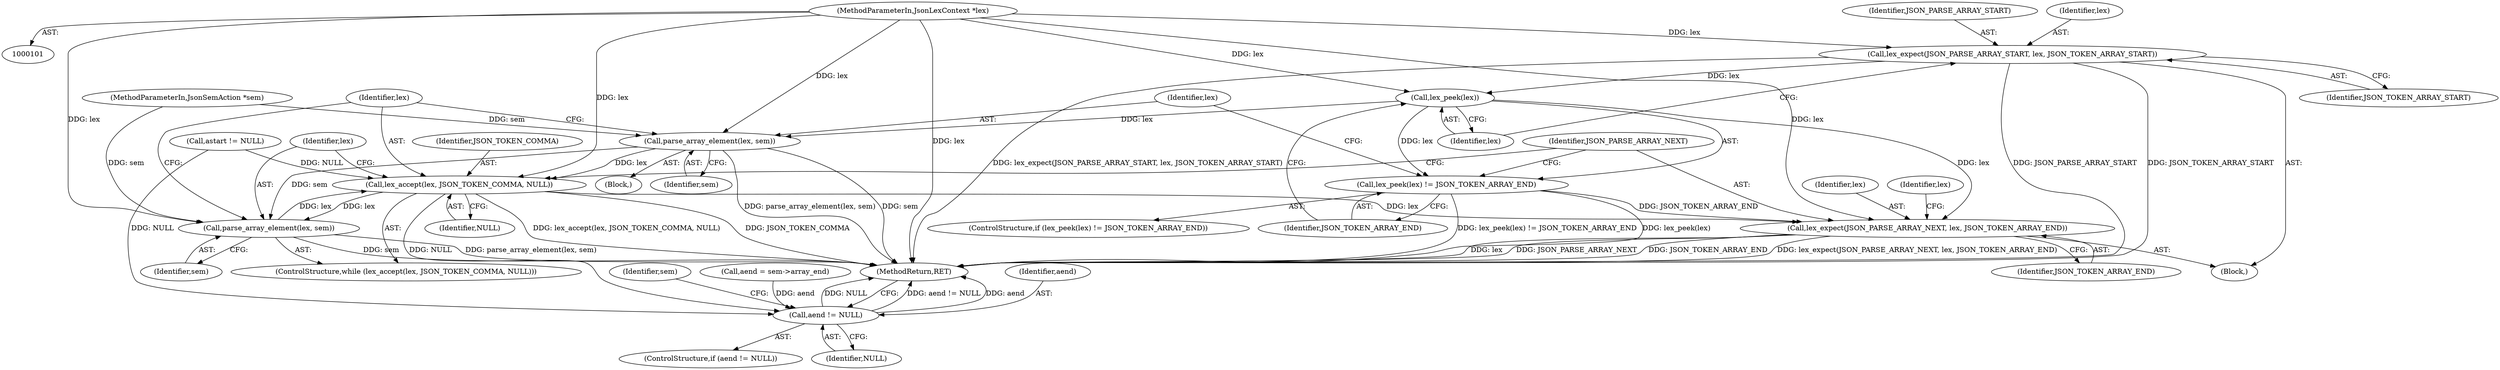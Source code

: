 digraph "0_postgresql_08fa47c4850cea32c3116665975bca219fbf2fe6_0@pointer" {
"1000102" [label="(MethodParameterIn,JsonLexContext *lex)"];
"1000142" [label="(Call,lex_expect(JSON_PARSE_ARRAY_START, lex, JSON_TOKEN_ARRAY_START))"];
"1000148" [label="(Call,lex_peek(lex))"];
"1000147" [label="(Call,lex_peek(lex) != JSON_TOKEN_ARRAY_END)"];
"1000163" [label="(Call,lex_expect(JSON_PARSE_ARRAY_NEXT, lex, JSON_TOKEN_ARRAY_END))"];
"1000152" [label="(Call,parse_array_element(lex, sem))"];
"1000156" [label="(Call,lex_accept(lex, JSON_TOKEN_COMMA, NULL))"];
"1000160" [label="(Call,parse_array_element(lex, sem))"];
"1000172" [label="(Call,aend != NULL)"];
"1000166" [label="(Identifier,JSON_TOKEN_ARRAY_END)"];
"1000151" [label="(Block,)"];
"1000177" [label="(Identifier,sem)"];
"1000143" [label="(Identifier,JSON_PARSE_ARRAY_START)"];
"1000157" [label="(Identifier,lex)"];
"1000155" [label="(ControlStructure,while (lex_accept(lex, JSON_TOKEN_COMMA, NULL)))"];
"1000104" [label="(Block,)"];
"1000171" [label="(ControlStructure,if (aend != NULL))"];
"1000165" [label="(Identifier,lex)"];
"1000161" [label="(Identifier,lex)"];
"1000142" [label="(Call,lex_expect(JSON_PARSE_ARRAY_START, lex, JSON_TOKEN_ARRAY_START))"];
"1000156" [label="(Call,lex_accept(lex, JSON_TOKEN_COMMA, NULL))"];
"1000164" [label="(Identifier,JSON_PARSE_ARRAY_NEXT)"];
"1000148" [label="(Call,lex_peek(lex))"];
"1000160" [label="(Call,parse_array_element(lex, sem))"];
"1000147" [label="(Call,lex_peek(lex) != JSON_TOKEN_ARRAY_END)"];
"1000169" [label="(Identifier,lex)"];
"1000146" [label="(ControlStructure,if (lex_peek(lex) != JSON_TOKEN_ARRAY_END))"];
"1000124" [label="(Call,aend = sem->array_end)"];
"1000153" [label="(Identifier,lex)"];
"1000131" [label="(Call,astart != NULL)"];
"1000159" [label="(Identifier,NULL)"];
"1000162" [label="(Identifier,sem)"];
"1000103" [label="(MethodParameterIn,JsonSemAction *sem)"];
"1000163" [label="(Call,lex_expect(JSON_PARSE_ARRAY_NEXT, lex, JSON_TOKEN_ARRAY_END))"];
"1000102" [label="(MethodParameterIn,JsonLexContext *lex)"];
"1000149" [label="(Identifier,lex)"];
"1000154" [label="(Identifier,sem)"];
"1000179" [label="(MethodReturn,RET)"];
"1000152" [label="(Call,parse_array_element(lex, sem))"];
"1000174" [label="(Identifier,NULL)"];
"1000145" [label="(Identifier,JSON_TOKEN_ARRAY_START)"];
"1000173" [label="(Identifier,aend)"];
"1000150" [label="(Identifier,JSON_TOKEN_ARRAY_END)"];
"1000158" [label="(Identifier,JSON_TOKEN_COMMA)"];
"1000172" [label="(Call,aend != NULL)"];
"1000144" [label="(Identifier,lex)"];
"1000102" -> "1000101"  [label="AST: "];
"1000102" -> "1000179"  [label="DDG: lex"];
"1000102" -> "1000142"  [label="DDG: lex"];
"1000102" -> "1000148"  [label="DDG: lex"];
"1000102" -> "1000152"  [label="DDG: lex"];
"1000102" -> "1000156"  [label="DDG: lex"];
"1000102" -> "1000160"  [label="DDG: lex"];
"1000102" -> "1000163"  [label="DDG: lex"];
"1000142" -> "1000104"  [label="AST: "];
"1000142" -> "1000145"  [label="CFG: "];
"1000143" -> "1000142"  [label="AST: "];
"1000144" -> "1000142"  [label="AST: "];
"1000145" -> "1000142"  [label="AST: "];
"1000149" -> "1000142"  [label="CFG: "];
"1000142" -> "1000179"  [label="DDG: lex_expect(JSON_PARSE_ARRAY_START, lex, JSON_TOKEN_ARRAY_START)"];
"1000142" -> "1000179"  [label="DDG: JSON_PARSE_ARRAY_START"];
"1000142" -> "1000179"  [label="DDG: JSON_TOKEN_ARRAY_START"];
"1000142" -> "1000148"  [label="DDG: lex"];
"1000148" -> "1000147"  [label="AST: "];
"1000148" -> "1000149"  [label="CFG: "];
"1000149" -> "1000148"  [label="AST: "];
"1000150" -> "1000148"  [label="CFG: "];
"1000148" -> "1000147"  [label="DDG: lex"];
"1000148" -> "1000152"  [label="DDG: lex"];
"1000148" -> "1000163"  [label="DDG: lex"];
"1000147" -> "1000146"  [label="AST: "];
"1000147" -> "1000150"  [label="CFG: "];
"1000150" -> "1000147"  [label="AST: "];
"1000153" -> "1000147"  [label="CFG: "];
"1000164" -> "1000147"  [label="CFG: "];
"1000147" -> "1000179"  [label="DDG: lex_peek(lex) != JSON_TOKEN_ARRAY_END"];
"1000147" -> "1000179"  [label="DDG: lex_peek(lex)"];
"1000147" -> "1000163"  [label="DDG: JSON_TOKEN_ARRAY_END"];
"1000163" -> "1000104"  [label="AST: "];
"1000163" -> "1000166"  [label="CFG: "];
"1000164" -> "1000163"  [label="AST: "];
"1000165" -> "1000163"  [label="AST: "];
"1000166" -> "1000163"  [label="AST: "];
"1000169" -> "1000163"  [label="CFG: "];
"1000163" -> "1000179"  [label="DDG: JSON_PARSE_ARRAY_NEXT"];
"1000163" -> "1000179"  [label="DDG: JSON_TOKEN_ARRAY_END"];
"1000163" -> "1000179"  [label="DDG: lex_expect(JSON_PARSE_ARRAY_NEXT, lex, JSON_TOKEN_ARRAY_END)"];
"1000163" -> "1000179"  [label="DDG: lex"];
"1000156" -> "1000163"  [label="DDG: lex"];
"1000152" -> "1000151"  [label="AST: "];
"1000152" -> "1000154"  [label="CFG: "];
"1000153" -> "1000152"  [label="AST: "];
"1000154" -> "1000152"  [label="AST: "];
"1000157" -> "1000152"  [label="CFG: "];
"1000152" -> "1000179"  [label="DDG: sem"];
"1000152" -> "1000179"  [label="DDG: parse_array_element(lex, sem)"];
"1000103" -> "1000152"  [label="DDG: sem"];
"1000152" -> "1000156"  [label="DDG: lex"];
"1000152" -> "1000160"  [label="DDG: sem"];
"1000156" -> "1000155"  [label="AST: "];
"1000156" -> "1000159"  [label="CFG: "];
"1000157" -> "1000156"  [label="AST: "];
"1000158" -> "1000156"  [label="AST: "];
"1000159" -> "1000156"  [label="AST: "];
"1000161" -> "1000156"  [label="CFG: "];
"1000164" -> "1000156"  [label="CFG: "];
"1000156" -> "1000179"  [label="DDG: JSON_TOKEN_COMMA"];
"1000156" -> "1000179"  [label="DDG: lex_accept(lex, JSON_TOKEN_COMMA, NULL)"];
"1000160" -> "1000156"  [label="DDG: lex"];
"1000131" -> "1000156"  [label="DDG: NULL"];
"1000156" -> "1000160"  [label="DDG: lex"];
"1000156" -> "1000172"  [label="DDG: NULL"];
"1000160" -> "1000155"  [label="AST: "];
"1000160" -> "1000162"  [label="CFG: "];
"1000161" -> "1000160"  [label="AST: "];
"1000162" -> "1000160"  [label="AST: "];
"1000157" -> "1000160"  [label="CFG: "];
"1000160" -> "1000179"  [label="DDG: parse_array_element(lex, sem)"];
"1000160" -> "1000179"  [label="DDG: sem"];
"1000103" -> "1000160"  [label="DDG: sem"];
"1000172" -> "1000171"  [label="AST: "];
"1000172" -> "1000174"  [label="CFG: "];
"1000173" -> "1000172"  [label="AST: "];
"1000174" -> "1000172"  [label="AST: "];
"1000177" -> "1000172"  [label="CFG: "];
"1000179" -> "1000172"  [label="CFG: "];
"1000172" -> "1000179"  [label="DDG: aend != NULL"];
"1000172" -> "1000179"  [label="DDG: aend"];
"1000172" -> "1000179"  [label="DDG: NULL"];
"1000124" -> "1000172"  [label="DDG: aend"];
"1000131" -> "1000172"  [label="DDG: NULL"];
}
